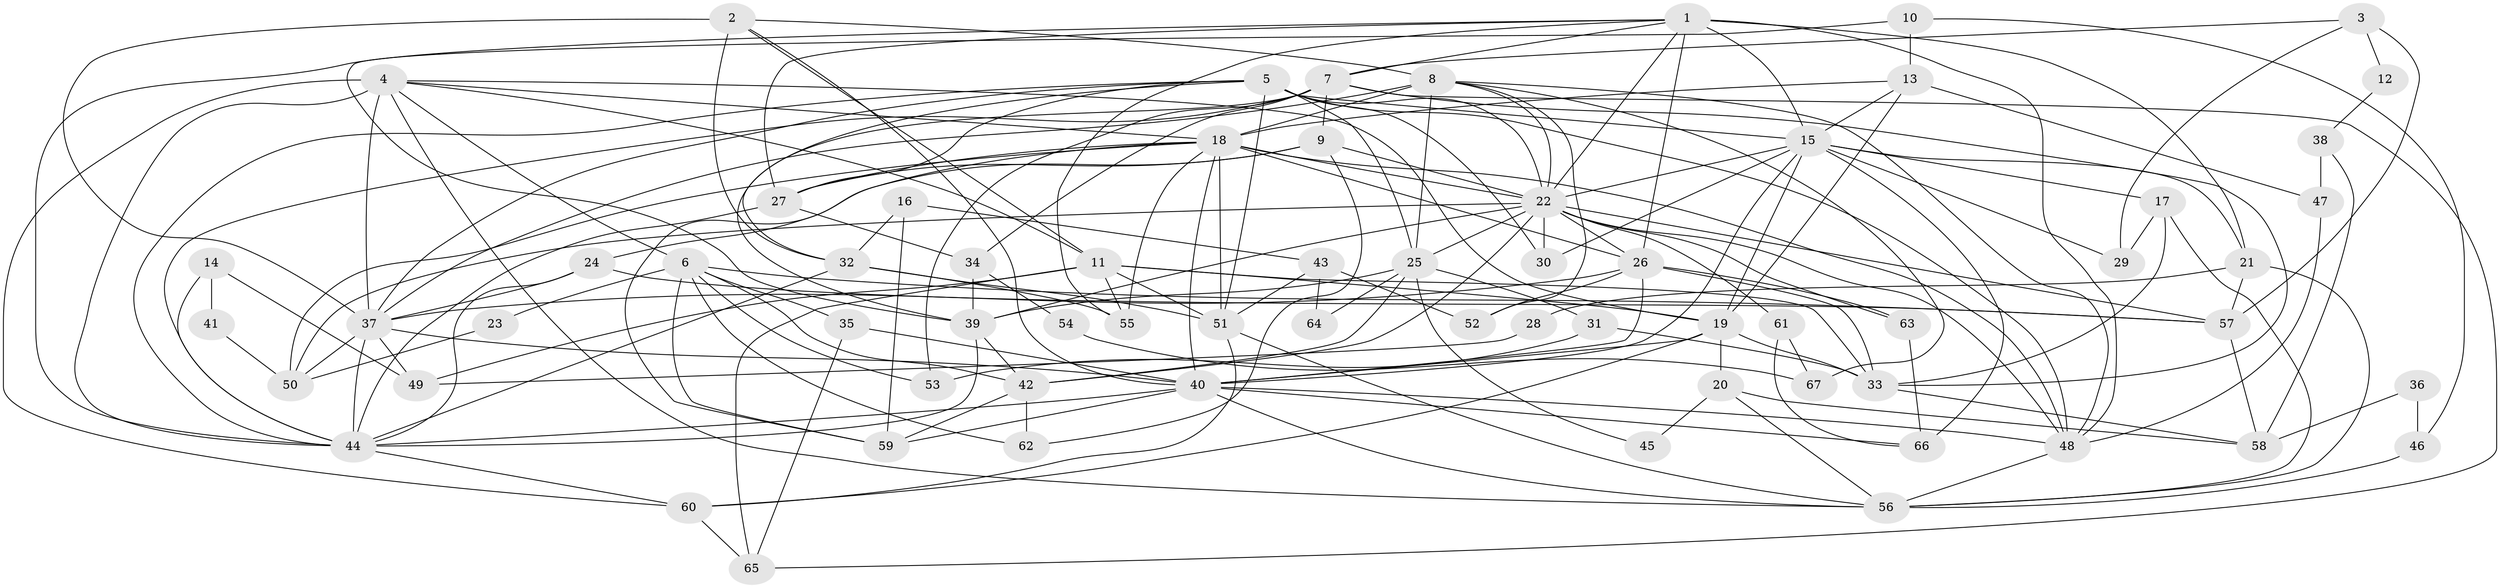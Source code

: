 // original degree distribution, {5: 0.21804511278195488, 4: 0.21052631578947367, 2: 0.12781954887218044, 3: 0.3157894736842105, 7: 0.03007518796992481, 8: 0.022556390977443608, 6: 0.06766917293233082, 9: 0.007518796992481203}
// Generated by graph-tools (version 1.1) at 2025/51/03/04/25 22:51:02]
// undirected, 67 vertices, 181 edges
graph export_dot {
  node [color=gray90,style=filled];
  1;
  2;
  3;
  4;
  5;
  6;
  7;
  8;
  9;
  10;
  11;
  12;
  13;
  14;
  15;
  16;
  17;
  18;
  19;
  20;
  21;
  22;
  23;
  24;
  25;
  26;
  27;
  28;
  29;
  30;
  31;
  32;
  33;
  34;
  35;
  36;
  37;
  38;
  39;
  40;
  41;
  42;
  43;
  44;
  45;
  46;
  47;
  48;
  49;
  50;
  51;
  52;
  53;
  54;
  55;
  56;
  57;
  58;
  59;
  60;
  61;
  62;
  63;
  64;
  65;
  66;
  67;
  1 -- 7 [weight=1.0];
  1 -- 15 [weight=1.0];
  1 -- 21 [weight=1.0];
  1 -- 22 [weight=2.0];
  1 -- 26 [weight=1.0];
  1 -- 27 [weight=1.0];
  1 -- 44 [weight=1.0];
  1 -- 48 [weight=1.0];
  1 -- 55 [weight=1.0];
  2 -- 8 [weight=1.0];
  2 -- 11 [weight=1.0];
  2 -- 32 [weight=1.0];
  2 -- 37 [weight=1.0];
  2 -- 40 [weight=1.0];
  3 -- 7 [weight=1.0];
  3 -- 12 [weight=1.0];
  3 -- 29 [weight=1.0];
  3 -- 57 [weight=1.0];
  4 -- 6 [weight=1.0];
  4 -- 11 [weight=1.0];
  4 -- 18 [weight=1.0];
  4 -- 19 [weight=1.0];
  4 -- 37 [weight=2.0];
  4 -- 44 [weight=1.0];
  4 -- 56 [weight=1.0];
  4 -- 60 [weight=1.0];
  5 -- 15 [weight=1.0];
  5 -- 22 [weight=1.0];
  5 -- 25 [weight=1.0];
  5 -- 27 [weight=1.0];
  5 -- 30 [weight=1.0];
  5 -- 32 [weight=1.0];
  5 -- 37 [weight=1.0];
  5 -- 44 [weight=1.0];
  5 -- 48 [weight=1.0];
  5 -- 51 [weight=1.0];
  6 -- 23 [weight=1.0];
  6 -- 35 [weight=1.0];
  6 -- 42 [weight=1.0];
  6 -- 53 [weight=1.0];
  6 -- 57 [weight=1.0];
  6 -- 59 [weight=1.0];
  6 -- 62 [weight=1.0];
  7 -- 9 [weight=1.0];
  7 -- 33 [weight=1.0];
  7 -- 34 [weight=2.0];
  7 -- 39 [weight=1.0];
  7 -- 44 [weight=1.0];
  7 -- 53 [weight=1.0];
  7 -- 65 [weight=1.0];
  8 -- 18 [weight=3.0];
  8 -- 22 [weight=1.0];
  8 -- 25 [weight=3.0];
  8 -- 37 [weight=1.0];
  8 -- 48 [weight=1.0];
  8 -- 52 [weight=1.0];
  8 -- 67 [weight=1.0];
  9 -- 22 [weight=1.0];
  9 -- 24 [weight=1.0];
  9 -- 27 [weight=1.0];
  9 -- 62 [weight=1.0];
  10 -- 13 [weight=1.0];
  10 -- 39 [weight=1.0];
  10 -- 46 [weight=1.0];
  11 -- 19 [weight=1.0];
  11 -- 33 [weight=1.0];
  11 -- 49 [weight=1.0];
  11 -- 51 [weight=1.0];
  11 -- 55 [weight=2.0];
  11 -- 65 [weight=1.0];
  12 -- 38 [weight=1.0];
  13 -- 15 [weight=1.0];
  13 -- 18 [weight=1.0];
  13 -- 19 [weight=1.0];
  13 -- 47 [weight=1.0];
  14 -- 41 [weight=1.0];
  14 -- 44 [weight=1.0];
  14 -- 49 [weight=2.0];
  15 -- 17 [weight=1.0];
  15 -- 19 [weight=1.0];
  15 -- 21 [weight=1.0];
  15 -- 22 [weight=2.0];
  15 -- 29 [weight=1.0];
  15 -- 30 [weight=1.0];
  15 -- 40 [weight=2.0];
  15 -- 66 [weight=2.0];
  16 -- 32 [weight=1.0];
  16 -- 43 [weight=1.0];
  16 -- 59 [weight=1.0];
  17 -- 29 [weight=1.0];
  17 -- 33 [weight=1.0];
  17 -- 56 [weight=1.0];
  18 -- 22 [weight=1.0];
  18 -- 26 [weight=1.0];
  18 -- 27 [weight=1.0];
  18 -- 40 [weight=1.0];
  18 -- 48 [weight=1.0];
  18 -- 50 [weight=1.0];
  18 -- 51 [weight=1.0];
  18 -- 55 [weight=1.0];
  18 -- 59 [weight=1.0];
  19 -- 20 [weight=1.0];
  19 -- 33 [weight=1.0];
  19 -- 40 [weight=1.0];
  19 -- 60 [weight=1.0];
  20 -- 45 [weight=1.0];
  20 -- 56 [weight=1.0];
  20 -- 58 [weight=1.0];
  21 -- 28 [weight=1.0];
  21 -- 56 [weight=1.0];
  21 -- 57 [weight=1.0];
  22 -- 25 [weight=1.0];
  22 -- 26 [weight=1.0];
  22 -- 30 [weight=1.0];
  22 -- 39 [weight=1.0];
  22 -- 42 [weight=1.0];
  22 -- 48 [weight=1.0];
  22 -- 50 [weight=1.0];
  22 -- 57 [weight=1.0];
  22 -- 61 [weight=1.0];
  22 -- 63 [weight=1.0];
  23 -- 50 [weight=1.0];
  24 -- 37 [weight=1.0];
  24 -- 44 [weight=1.0];
  24 -- 57 [weight=1.0];
  25 -- 31 [weight=1.0];
  25 -- 39 [weight=1.0];
  25 -- 42 [weight=1.0];
  25 -- 45 [weight=1.0];
  25 -- 64 [weight=1.0];
  26 -- 33 [weight=1.0];
  26 -- 37 [weight=1.0];
  26 -- 40 [weight=1.0];
  26 -- 52 [weight=1.0];
  26 -- 63 [weight=1.0];
  27 -- 34 [weight=1.0];
  27 -- 44 [weight=1.0];
  28 -- 49 [weight=1.0];
  31 -- 33 [weight=1.0];
  31 -- 53 [weight=1.0];
  32 -- 44 [weight=1.0];
  32 -- 51 [weight=2.0];
  32 -- 55 [weight=1.0];
  33 -- 58 [weight=1.0];
  34 -- 39 [weight=1.0];
  34 -- 54 [weight=1.0];
  35 -- 40 [weight=2.0];
  35 -- 65 [weight=1.0];
  36 -- 46 [weight=1.0];
  36 -- 58 [weight=1.0];
  37 -- 40 [weight=1.0];
  37 -- 44 [weight=1.0];
  37 -- 49 [weight=2.0];
  37 -- 50 [weight=1.0];
  38 -- 47 [weight=1.0];
  38 -- 58 [weight=1.0];
  39 -- 42 [weight=1.0];
  39 -- 44 [weight=1.0];
  40 -- 44 [weight=1.0];
  40 -- 48 [weight=1.0];
  40 -- 56 [weight=1.0];
  40 -- 59 [weight=1.0];
  40 -- 66 [weight=1.0];
  41 -- 50 [weight=1.0];
  42 -- 59 [weight=1.0];
  42 -- 62 [weight=1.0];
  43 -- 51 [weight=1.0];
  43 -- 52 [weight=1.0];
  43 -- 64 [weight=1.0];
  44 -- 60 [weight=1.0];
  46 -- 56 [weight=1.0];
  47 -- 48 [weight=1.0];
  48 -- 56 [weight=1.0];
  51 -- 56 [weight=1.0];
  51 -- 60 [weight=1.0];
  54 -- 67 [weight=1.0];
  57 -- 58 [weight=1.0];
  60 -- 65 [weight=1.0];
  61 -- 66 [weight=1.0];
  61 -- 67 [weight=1.0];
  63 -- 66 [weight=1.0];
}
